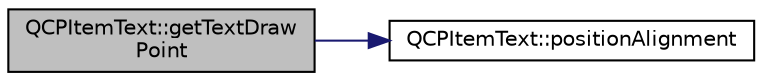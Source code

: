 digraph "QCPItemText::getTextDrawPoint"
{
 // LATEX_PDF_SIZE
  edge [fontname="Helvetica",fontsize="10",labelfontname="Helvetica",labelfontsize="10"];
  node [fontname="Helvetica",fontsize="10",shape=record];
  rankdir="LR";
  Node1 [label="QCPItemText::getTextDraw\lPoint",height=0.2,width=0.4,color="black", fillcolor="grey75", style="filled", fontcolor="black",tooltip=" "];
  Node1 -> Node2 [color="midnightblue",fontsize="10",style="solid",fontname="Helvetica"];
  Node2 [label="QCPItemText::positionAlignment",height=0.2,width=0.4,color="black", fillcolor="white", style="filled",URL="$classQCPItemText.html#a0d946dca3008d353afd04b4337739199",tooltip=" "];
}

